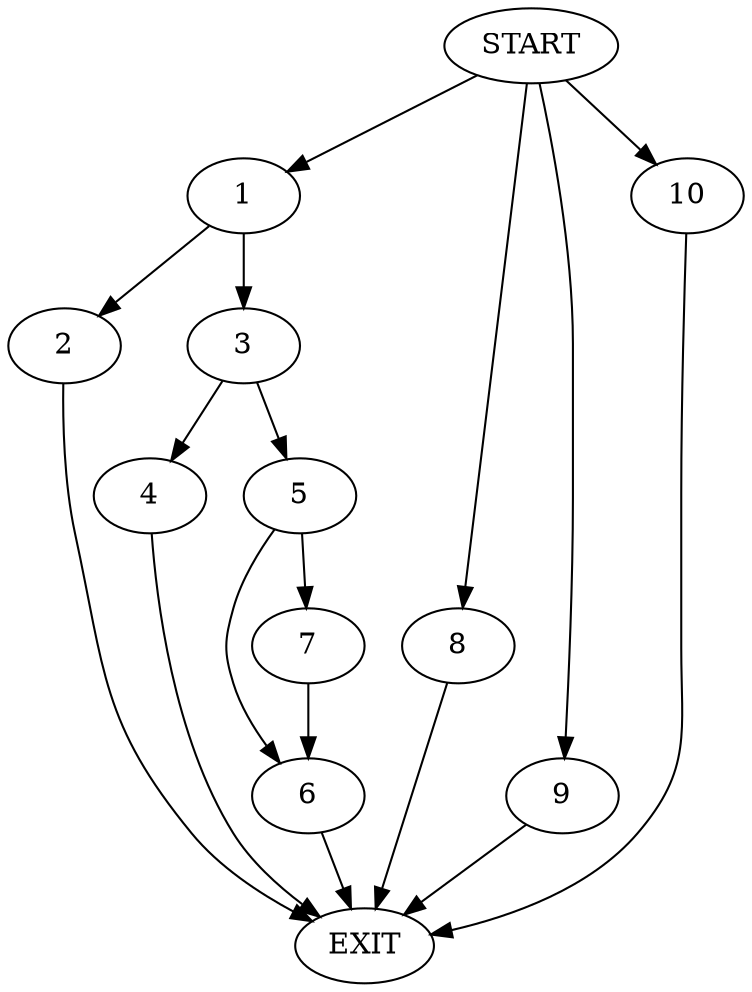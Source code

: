 digraph {
0 [label="START"]
11 [label="EXIT"]
0 -> 1
1 -> 2
1 -> 3
3 -> 4
3 -> 5
2 -> 11
5 -> 6
5 -> 7
4 -> 11
7 -> 6
6 -> 11
0 -> 8
8 -> 11
0 -> 9
9 -> 11
0 -> 10
10 -> 11
}

